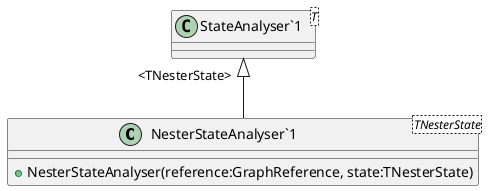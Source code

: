 @startuml
class "NesterStateAnalyser`1"<TNesterState> {
    + NesterStateAnalyser(reference:GraphReference, state:TNesterState)
}
class "StateAnalyser`1"<T> {
}
"StateAnalyser`1" "<TNesterState>" <|-- "NesterStateAnalyser`1"
@enduml
